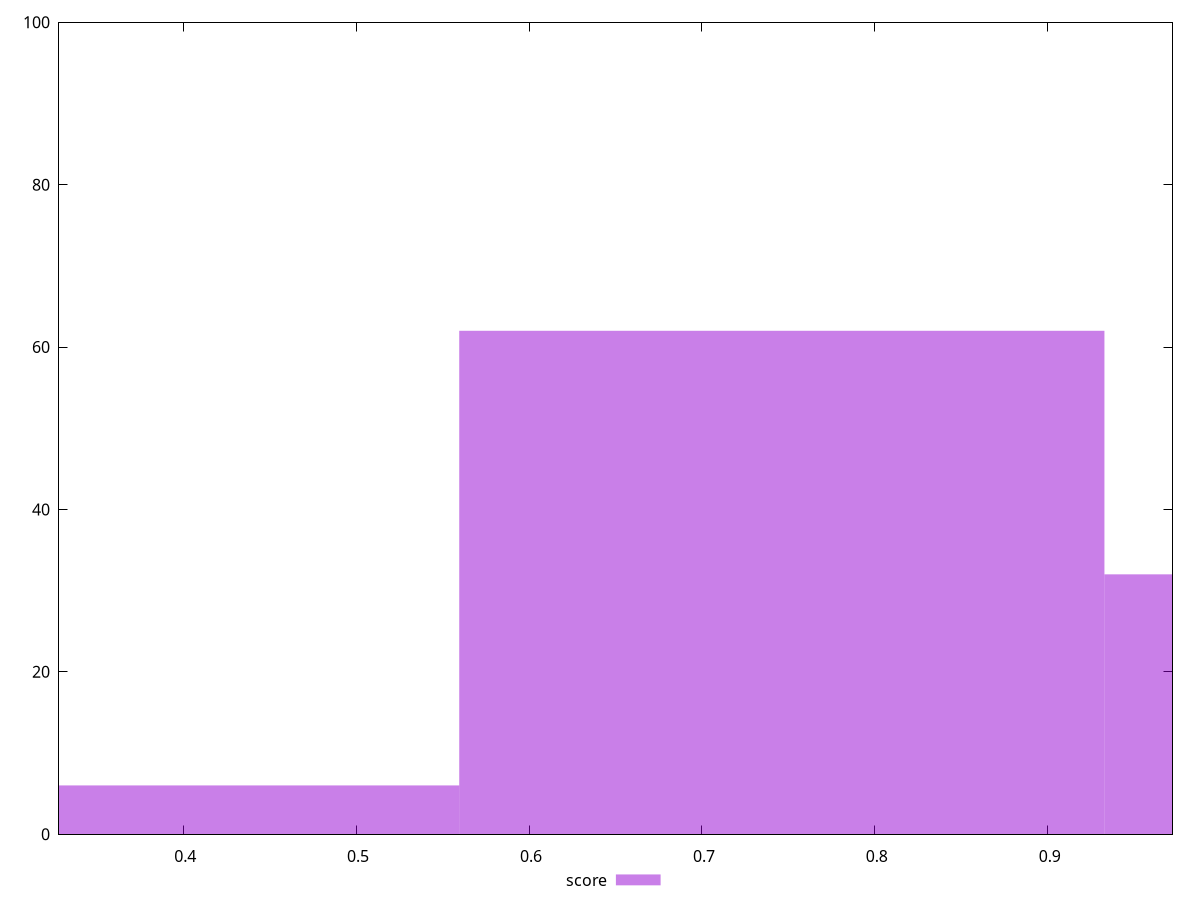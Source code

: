 reset

$score <<EOF
0.7462053993771449 62
1.1193080990657174 32
0.37310269968857246 6
EOF

set key outside below
set boxwidth 0.37310269968857246
set xrange [0.3282051435542629:0.9721147685558164]
set yrange [0:100]
set style fill transparent solid 0.5 noborder
set terminal svg size 640, 490 enhanced background rgb 'white'
set output "report_00007_2020-12-11T15:55:29.892Z/cumulative-layout-shift/samples/pages+cached+noexternal+nofonts/score/histogram.svg"

plot $score title "score" with boxes

reset
